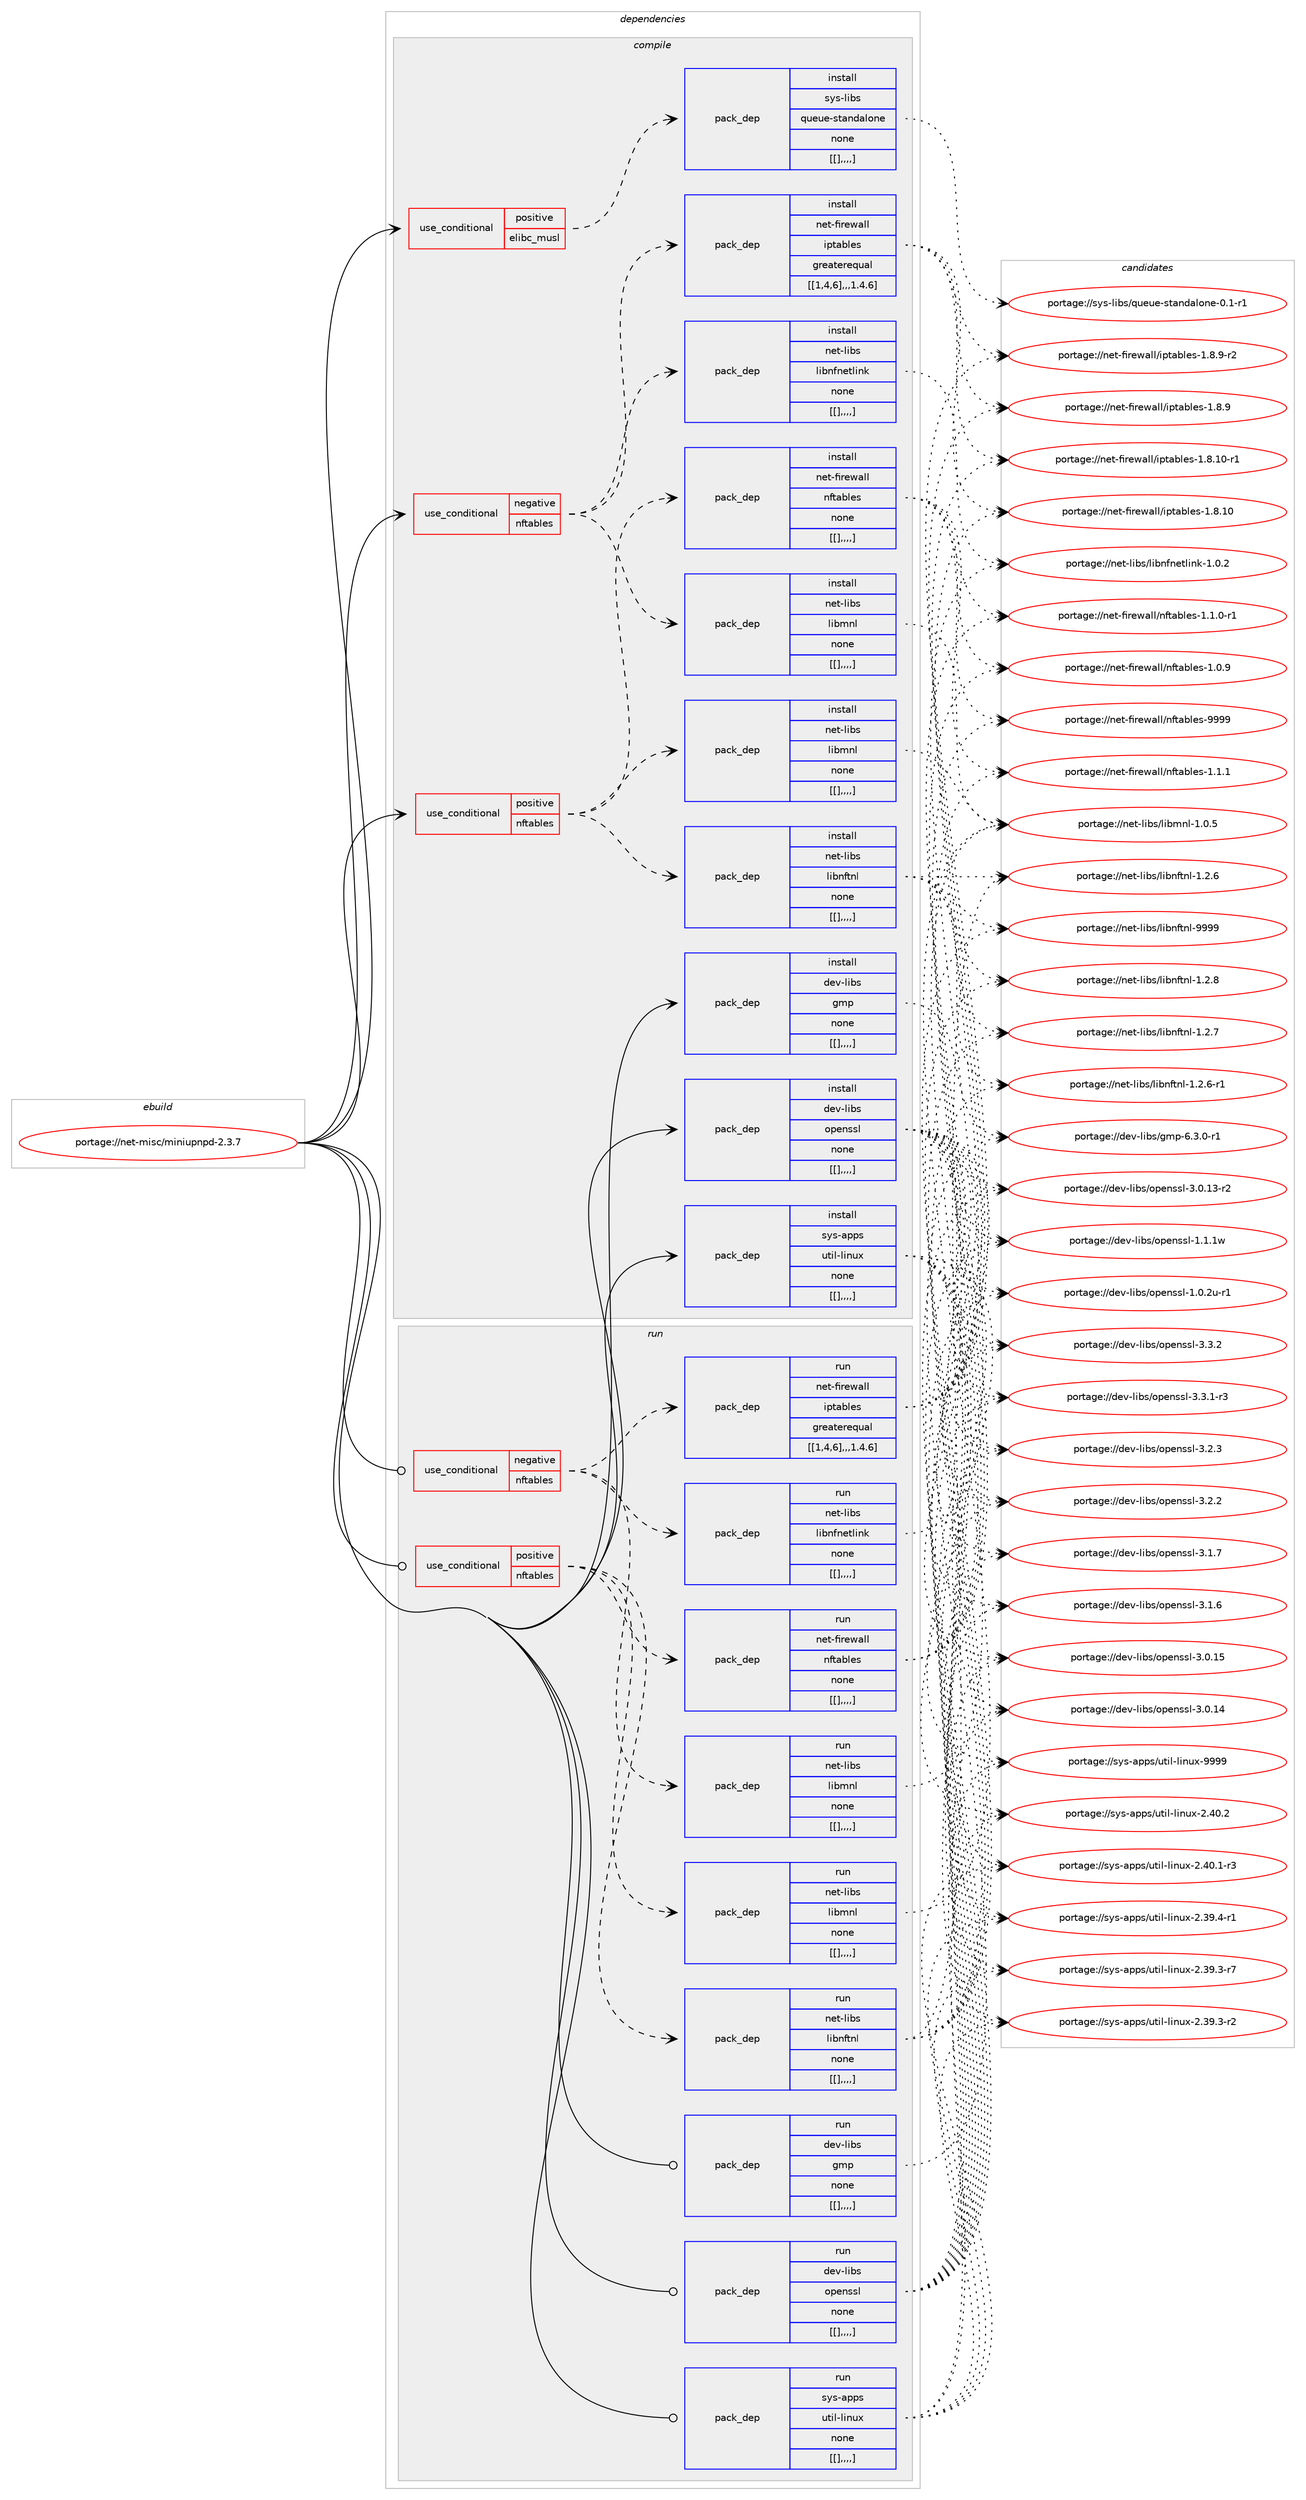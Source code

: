 digraph prolog {

# *************
# Graph options
# *************

newrank=true;
concentrate=true;
compound=true;
graph [rankdir=LR,fontname=Helvetica,fontsize=10,ranksep=1.5];#, ranksep=2.5, nodesep=0.2];
edge  [arrowhead=vee];
node  [fontname=Helvetica,fontsize=10];

# **********
# The ebuild
# **********

subgraph cluster_leftcol {
color=gray;
label=<<i>ebuild</i>>;
id [label="portage://net-misc/miniupnpd-2.3.7", color=red, width=4, href="../net-misc/miniupnpd-2.3.7.svg"];
}

# ****************
# The dependencies
# ****************

subgraph cluster_midcol {
color=gray;
label=<<i>dependencies</i>>;
subgraph cluster_compile {
fillcolor="#eeeeee";
style=filled;
label=<<i>compile</i>>;
subgraph cond103910 {
dependency394021 [label=<<TABLE BORDER="0" CELLBORDER="1" CELLSPACING="0" CELLPADDING="4"><TR><TD ROWSPAN="3" CELLPADDING="10">use_conditional</TD></TR><TR><TD>negative</TD></TR><TR><TD>nftables</TD></TR></TABLE>>, shape=none, color=red];
subgraph pack287153 {
dependency394083 [label=<<TABLE BORDER="0" CELLBORDER="1" CELLSPACING="0" CELLPADDING="4" WIDTH="220"><TR><TD ROWSPAN="6" CELLPADDING="30">pack_dep</TD></TR><TR><TD WIDTH="110">install</TD></TR><TR><TD>net-firewall</TD></TR><TR><TD>iptables</TD></TR><TR><TD>greaterequal</TD></TR><TR><TD>[[1,4,6],,,1.4.6]</TD></TR></TABLE>>, shape=none, color=blue];
}
dependency394021:e -> dependency394083:w [weight=20,style="dashed",arrowhead="vee"];
subgraph pack287208 {
dependency394137 [label=<<TABLE BORDER="0" CELLBORDER="1" CELLSPACING="0" CELLPADDING="4" WIDTH="220"><TR><TD ROWSPAN="6" CELLPADDING="30">pack_dep</TD></TR><TR><TD WIDTH="110">install</TD></TR><TR><TD>net-libs</TD></TR><TR><TD>libnfnetlink</TD></TR><TR><TD>none</TD></TR><TR><TD>[[],,,,]</TD></TR></TABLE>>, shape=none, color=blue];
}
dependency394021:e -> dependency394137:w [weight=20,style="dashed",arrowhead="vee"];
subgraph pack287259 {
dependency394188 [label=<<TABLE BORDER="0" CELLBORDER="1" CELLSPACING="0" CELLPADDING="4" WIDTH="220"><TR><TD ROWSPAN="6" CELLPADDING="30">pack_dep</TD></TR><TR><TD WIDTH="110">install</TD></TR><TR><TD>net-libs</TD></TR><TR><TD>libmnl</TD></TR><TR><TD>none</TD></TR><TR><TD>[[],,,,]</TD></TR></TABLE>>, shape=none, color=blue];
}
dependency394021:e -> dependency394188:w [weight=20,style="dashed",arrowhead="vee"];
}
id:e -> dependency394021:w [weight=20,style="solid",arrowhead="vee"];
subgraph cond103965 {
dependency394210 [label=<<TABLE BORDER="0" CELLBORDER="1" CELLSPACING="0" CELLPADDING="4"><TR><TD ROWSPAN="3" CELLPADDING="10">use_conditional</TD></TR><TR><TD>positive</TD></TR><TR><TD>elibc_musl</TD></TR></TABLE>>, shape=none, color=red];
subgraph pack287283 {
dependency394212 [label=<<TABLE BORDER="0" CELLBORDER="1" CELLSPACING="0" CELLPADDING="4" WIDTH="220"><TR><TD ROWSPAN="6" CELLPADDING="30">pack_dep</TD></TR><TR><TD WIDTH="110">install</TD></TR><TR><TD>sys-libs</TD></TR><TR><TD>queue-standalone</TD></TR><TR><TD>none</TD></TR><TR><TD>[[],,,,]</TD></TR></TABLE>>, shape=none, color=blue];
}
dependency394210:e -> dependency394212:w [weight=20,style="dashed",arrowhead="vee"];
}
id:e -> dependency394210:w [weight=20,style="solid",arrowhead="vee"];
subgraph cond103988 {
dependency394268 [label=<<TABLE BORDER="0" CELLBORDER="1" CELLSPACING="0" CELLPADDING="4"><TR><TD ROWSPAN="3" CELLPADDING="10">use_conditional</TD></TR><TR><TD>positive</TD></TR><TR><TD>nftables</TD></TR></TABLE>>, shape=none, color=red];
subgraph pack287382 {
dependency394453 [label=<<TABLE BORDER="0" CELLBORDER="1" CELLSPACING="0" CELLPADDING="4" WIDTH="220"><TR><TD ROWSPAN="6" CELLPADDING="30">pack_dep</TD></TR><TR><TD WIDTH="110">install</TD></TR><TR><TD>net-firewall</TD></TR><TR><TD>nftables</TD></TR><TR><TD>none</TD></TR><TR><TD>[[],,,,]</TD></TR></TABLE>>, shape=none, color=blue];
}
dependency394268:e -> dependency394453:w [weight=20,style="dashed",arrowhead="vee"];
subgraph pack287450 {
dependency394479 [label=<<TABLE BORDER="0" CELLBORDER="1" CELLSPACING="0" CELLPADDING="4" WIDTH="220"><TR><TD ROWSPAN="6" CELLPADDING="30">pack_dep</TD></TR><TR><TD WIDTH="110">install</TD></TR><TR><TD>net-libs</TD></TR><TR><TD>libnftnl</TD></TR><TR><TD>none</TD></TR><TR><TD>[[],,,,]</TD></TR></TABLE>>, shape=none, color=blue];
}
dependency394268:e -> dependency394479:w [weight=20,style="dashed",arrowhead="vee"];
subgraph pack287469 {
dependency394539 [label=<<TABLE BORDER="0" CELLBORDER="1" CELLSPACING="0" CELLPADDING="4" WIDTH="220"><TR><TD ROWSPAN="6" CELLPADDING="30">pack_dep</TD></TR><TR><TD WIDTH="110">install</TD></TR><TR><TD>net-libs</TD></TR><TR><TD>libmnl</TD></TR><TR><TD>none</TD></TR><TR><TD>[[],,,,]</TD></TR></TABLE>>, shape=none, color=blue];
}
dependency394268:e -> dependency394539:w [weight=20,style="dashed",arrowhead="vee"];
}
id:e -> dependency394268:w [weight=20,style="solid",arrowhead="vee"];
subgraph pack287505 {
dependency394544 [label=<<TABLE BORDER="0" CELLBORDER="1" CELLSPACING="0" CELLPADDING="4" WIDTH="220"><TR><TD ROWSPAN="6" CELLPADDING="30">pack_dep</TD></TR><TR><TD WIDTH="110">install</TD></TR><TR><TD>dev-libs</TD></TR><TR><TD>gmp</TD></TR><TR><TD>none</TD></TR><TR><TD>[[],,,,]</TD></TR></TABLE>>, shape=none, color=blue];
}
id:e -> dependency394544:w [weight=20,style="solid",arrowhead="vee"];
subgraph pack287508 {
dependency394546 [label=<<TABLE BORDER="0" CELLBORDER="1" CELLSPACING="0" CELLPADDING="4" WIDTH="220"><TR><TD ROWSPAN="6" CELLPADDING="30">pack_dep</TD></TR><TR><TD WIDTH="110">install</TD></TR><TR><TD>dev-libs</TD></TR><TR><TD>openssl</TD></TR><TR><TD>none</TD></TR><TR><TD>[[],,,,]</TD></TR></TABLE>>, shape=none, color=blue];
}
id:e -> dependency394546:w [weight=20,style="solid",arrowhead="vee"];
subgraph pack287524 {
dependency394609 [label=<<TABLE BORDER="0" CELLBORDER="1" CELLSPACING="0" CELLPADDING="4" WIDTH="220"><TR><TD ROWSPAN="6" CELLPADDING="30">pack_dep</TD></TR><TR><TD WIDTH="110">install</TD></TR><TR><TD>sys-apps</TD></TR><TR><TD>util-linux</TD></TR><TR><TD>none</TD></TR><TR><TD>[[],,,,]</TD></TR></TABLE>>, shape=none, color=blue];
}
id:e -> dependency394609:w [weight=20,style="solid",arrowhead="vee"];
}
subgraph cluster_compileandrun {
fillcolor="#eeeeee";
style=filled;
label=<<i>compile and run</i>>;
}
subgraph cluster_run {
fillcolor="#eeeeee";
style=filled;
label=<<i>run</i>>;
subgraph cond104104 {
dependency394619 [label=<<TABLE BORDER="0" CELLBORDER="1" CELLSPACING="0" CELLPADDING="4"><TR><TD ROWSPAN="3" CELLPADDING="10">use_conditional</TD></TR><TR><TD>negative</TD></TR><TR><TD>nftables</TD></TR></TABLE>>, shape=none, color=red];
subgraph pack287560 {
dependency394624 [label=<<TABLE BORDER="0" CELLBORDER="1" CELLSPACING="0" CELLPADDING="4" WIDTH="220"><TR><TD ROWSPAN="6" CELLPADDING="30">pack_dep</TD></TR><TR><TD WIDTH="110">run</TD></TR><TR><TD>net-firewall</TD></TR><TR><TD>iptables</TD></TR><TR><TD>greaterequal</TD></TR><TR><TD>[[1,4,6],,,1.4.6]</TD></TR></TABLE>>, shape=none, color=blue];
}
dependency394619:e -> dependency394624:w [weight=20,style="dashed",arrowhead="vee"];
subgraph pack287589 {
dependency394692 [label=<<TABLE BORDER="0" CELLBORDER="1" CELLSPACING="0" CELLPADDING="4" WIDTH="220"><TR><TD ROWSPAN="6" CELLPADDING="30">pack_dep</TD></TR><TR><TD WIDTH="110">run</TD></TR><TR><TD>net-libs</TD></TR><TR><TD>libnfnetlink</TD></TR><TR><TD>none</TD></TR><TR><TD>[[],,,,]</TD></TR></TABLE>>, shape=none, color=blue];
}
dependency394619:e -> dependency394692:w [weight=20,style="dashed",arrowhead="vee"];
subgraph pack287632 {
dependency394737 [label=<<TABLE BORDER="0" CELLBORDER="1" CELLSPACING="0" CELLPADDING="4" WIDTH="220"><TR><TD ROWSPAN="6" CELLPADDING="30">pack_dep</TD></TR><TR><TD WIDTH="110">run</TD></TR><TR><TD>net-libs</TD></TR><TR><TD>libmnl</TD></TR><TR><TD>none</TD></TR><TR><TD>[[],,,,]</TD></TR></TABLE>>, shape=none, color=blue];
}
dependency394619:e -> dependency394737:w [weight=20,style="dashed",arrowhead="vee"];
}
id:e -> dependency394619:w [weight=20,style="solid",arrowhead="odot"];
subgraph cond104142 {
dependency394764 [label=<<TABLE BORDER="0" CELLBORDER="1" CELLSPACING="0" CELLPADDING="4"><TR><TD ROWSPAN="3" CELLPADDING="10">use_conditional</TD></TR><TR><TD>positive</TD></TR><TR><TD>nftables</TD></TR></TABLE>>, shape=none, color=red];
subgraph pack287651 {
dependency394788 [label=<<TABLE BORDER="0" CELLBORDER="1" CELLSPACING="0" CELLPADDING="4" WIDTH="220"><TR><TD ROWSPAN="6" CELLPADDING="30">pack_dep</TD></TR><TR><TD WIDTH="110">run</TD></TR><TR><TD>net-firewall</TD></TR><TR><TD>nftables</TD></TR><TR><TD>none</TD></TR><TR><TD>[[],,,,]</TD></TR></TABLE>>, shape=none, color=blue];
}
dependency394764:e -> dependency394788:w [weight=20,style="dashed",arrowhead="vee"];
subgraph pack287702 {
dependency394832 [label=<<TABLE BORDER="0" CELLBORDER="1" CELLSPACING="0" CELLPADDING="4" WIDTH="220"><TR><TD ROWSPAN="6" CELLPADDING="30">pack_dep</TD></TR><TR><TD WIDTH="110">run</TD></TR><TR><TD>net-libs</TD></TR><TR><TD>libnftnl</TD></TR><TR><TD>none</TD></TR><TR><TD>[[],,,,]</TD></TR></TABLE>>, shape=none, color=blue];
}
dependency394764:e -> dependency394832:w [weight=20,style="dashed",arrowhead="vee"];
subgraph pack287704 {
dependency394877 [label=<<TABLE BORDER="0" CELLBORDER="1" CELLSPACING="0" CELLPADDING="4" WIDTH="220"><TR><TD ROWSPAN="6" CELLPADDING="30">pack_dep</TD></TR><TR><TD WIDTH="110">run</TD></TR><TR><TD>net-libs</TD></TR><TR><TD>libmnl</TD></TR><TR><TD>none</TD></TR><TR><TD>[[],,,,]</TD></TR></TABLE>>, shape=none, color=blue];
}
dependency394764:e -> dependency394877:w [weight=20,style="dashed",arrowhead="vee"];
}
id:e -> dependency394764:w [weight=20,style="solid",arrowhead="odot"];
subgraph pack287772 {
dependency394925 [label=<<TABLE BORDER="0" CELLBORDER="1" CELLSPACING="0" CELLPADDING="4" WIDTH="220"><TR><TD ROWSPAN="6" CELLPADDING="30">pack_dep</TD></TR><TR><TD WIDTH="110">run</TD></TR><TR><TD>dev-libs</TD></TR><TR><TD>gmp</TD></TR><TR><TD>none</TD></TR><TR><TD>[[],,,,]</TD></TR></TABLE>>, shape=none, color=blue];
}
id:e -> dependency394925:w [weight=20,style="solid",arrowhead="odot"];
subgraph pack287775 {
dependency394929 [label=<<TABLE BORDER="0" CELLBORDER="1" CELLSPACING="0" CELLPADDING="4" WIDTH="220"><TR><TD ROWSPAN="6" CELLPADDING="30">pack_dep</TD></TR><TR><TD WIDTH="110">run</TD></TR><TR><TD>dev-libs</TD></TR><TR><TD>openssl</TD></TR><TR><TD>none</TD></TR><TR><TD>[[],,,,]</TD></TR></TABLE>>, shape=none, color=blue];
}
id:e -> dependency394929:w [weight=20,style="solid",arrowhead="odot"];
subgraph pack287797 {
dependency394956 [label=<<TABLE BORDER="0" CELLBORDER="1" CELLSPACING="0" CELLPADDING="4" WIDTH="220"><TR><TD ROWSPAN="6" CELLPADDING="30">pack_dep</TD></TR><TR><TD WIDTH="110">run</TD></TR><TR><TD>sys-apps</TD></TR><TR><TD>util-linux</TD></TR><TR><TD>none</TD></TR><TR><TD>[[],,,,]</TD></TR></TABLE>>, shape=none, color=blue];
}
id:e -> dependency394956:w [weight=20,style="solid",arrowhead="odot"];
}
}

# **************
# The candidates
# **************

subgraph cluster_choices {
rank=same;
color=gray;
label=<<i>candidates</i>>;

subgraph choice286132 {
color=black;
nodesep=1;
choice1101011164510210511410111997108108471051121169798108101115454946564649484511449 [label="portage://net-firewall/iptables-1.8.10-r1", color=red, width=4,href="../net-firewall/iptables-1.8.10-r1.svg"];
choice110101116451021051141011199710810847105112116979810810111545494656464948 [label="portage://net-firewall/iptables-1.8.10", color=red, width=4,href="../net-firewall/iptables-1.8.10.svg"];
choice11010111645102105114101119971081084710511211697981081011154549465646574511450 [label="portage://net-firewall/iptables-1.8.9-r2", color=red, width=4,href="../net-firewall/iptables-1.8.9-r2.svg"];
choice1101011164510210511410111997108108471051121169798108101115454946564657 [label="portage://net-firewall/iptables-1.8.9", color=red, width=4,href="../net-firewall/iptables-1.8.9.svg"];
dependency394083:e -> choice1101011164510210511410111997108108471051121169798108101115454946564649484511449:w [style=dotted,weight="100"];
dependency394083:e -> choice110101116451021051141011199710810847105112116979810810111545494656464948:w [style=dotted,weight="100"];
dependency394083:e -> choice11010111645102105114101119971081084710511211697981081011154549465646574511450:w [style=dotted,weight="100"];
dependency394083:e -> choice1101011164510210511410111997108108471051121169798108101115454946564657:w [style=dotted,weight="100"];
}
subgraph choice286136 {
color=black;
nodesep=1;
choice11010111645108105981154710810598110102110101116108105110107454946484650 [label="portage://net-libs/libnfnetlink-1.0.2", color=red, width=4,href="../net-libs/libnfnetlink-1.0.2.svg"];
dependency394137:e -> choice11010111645108105981154710810598110102110101116108105110107454946484650:w [style=dotted,weight="100"];
}
subgraph choice286138 {
color=black;
nodesep=1;
choice11010111645108105981154710810598109110108454946484653 [label="portage://net-libs/libmnl-1.0.5", color=red, width=4,href="../net-libs/libmnl-1.0.5.svg"];
dependency394188:e -> choice11010111645108105981154710810598109110108454946484653:w [style=dotted,weight="100"];
}
subgraph choice286153 {
color=black;
nodesep=1;
choice115121115451081059811547113117101117101451151169711010097108111110101454846494511449 [label="portage://sys-libs/queue-standalone-0.1-r1", color=red, width=4,href="../sys-libs/queue-standalone-0.1-r1.svg"];
dependency394212:e -> choice115121115451081059811547113117101117101451151169711010097108111110101454846494511449:w [style=dotted,weight="100"];
}
subgraph choice286154 {
color=black;
nodesep=1;
choice11010111645102105114101119971081084711010211697981081011154557575757 [label="portage://net-firewall/nftables-9999", color=red, width=4,href="../net-firewall/nftables-9999.svg"];
choice1101011164510210511410111997108108471101021169798108101115454946494649 [label="portage://net-firewall/nftables-1.1.1", color=red, width=4,href="../net-firewall/nftables-1.1.1.svg"];
choice11010111645102105114101119971081084711010211697981081011154549464946484511449 [label="portage://net-firewall/nftables-1.1.0-r1", color=red, width=4,href="../net-firewall/nftables-1.1.0-r1.svg"];
choice1101011164510210511410111997108108471101021169798108101115454946484657 [label="portage://net-firewall/nftables-1.0.9", color=red, width=4,href="../net-firewall/nftables-1.0.9.svg"];
dependency394453:e -> choice11010111645102105114101119971081084711010211697981081011154557575757:w [style=dotted,weight="100"];
dependency394453:e -> choice1101011164510210511410111997108108471101021169798108101115454946494649:w [style=dotted,weight="100"];
dependency394453:e -> choice11010111645102105114101119971081084711010211697981081011154549464946484511449:w [style=dotted,weight="100"];
dependency394453:e -> choice1101011164510210511410111997108108471101021169798108101115454946484657:w [style=dotted,weight="100"];
}
subgraph choice286168 {
color=black;
nodesep=1;
choice110101116451081059811547108105981101021161101084557575757 [label="portage://net-libs/libnftnl-9999", color=red, width=4,href="../net-libs/libnftnl-9999.svg"];
choice11010111645108105981154710810598110102116110108454946504656 [label="portage://net-libs/libnftnl-1.2.8", color=red, width=4,href="../net-libs/libnftnl-1.2.8.svg"];
choice11010111645108105981154710810598110102116110108454946504655 [label="portage://net-libs/libnftnl-1.2.7", color=red, width=4,href="../net-libs/libnftnl-1.2.7.svg"];
choice110101116451081059811547108105981101021161101084549465046544511449 [label="portage://net-libs/libnftnl-1.2.6-r1", color=red, width=4,href="../net-libs/libnftnl-1.2.6-r1.svg"];
choice11010111645108105981154710810598110102116110108454946504654 [label="portage://net-libs/libnftnl-1.2.6", color=red, width=4,href="../net-libs/libnftnl-1.2.6.svg"];
dependency394479:e -> choice110101116451081059811547108105981101021161101084557575757:w [style=dotted,weight="100"];
dependency394479:e -> choice11010111645108105981154710810598110102116110108454946504656:w [style=dotted,weight="100"];
dependency394479:e -> choice11010111645108105981154710810598110102116110108454946504655:w [style=dotted,weight="100"];
dependency394479:e -> choice110101116451081059811547108105981101021161101084549465046544511449:w [style=dotted,weight="100"];
dependency394479:e -> choice11010111645108105981154710810598110102116110108454946504654:w [style=dotted,weight="100"];
}
subgraph choice286184 {
color=black;
nodesep=1;
choice11010111645108105981154710810598109110108454946484653 [label="portage://net-libs/libmnl-1.0.5", color=red, width=4,href="../net-libs/libmnl-1.0.5.svg"];
dependency394539:e -> choice11010111645108105981154710810598109110108454946484653:w [style=dotted,weight="100"];
}
subgraph choice286216 {
color=black;
nodesep=1;
choice1001011184510810598115471031091124554465146484511449 [label="portage://dev-libs/gmp-6.3.0-r1", color=red, width=4,href="../dev-libs/gmp-6.3.0-r1.svg"];
dependency394544:e -> choice1001011184510810598115471031091124554465146484511449:w [style=dotted,weight="100"];
}
subgraph choice286236 {
color=black;
nodesep=1;
choice100101118451081059811547111112101110115115108455146514650 [label="portage://dev-libs/openssl-3.3.2", color=red, width=4,href="../dev-libs/openssl-3.3.2.svg"];
choice1001011184510810598115471111121011101151151084551465146494511451 [label="portage://dev-libs/openssl-3.3.1-r3", color=red, width=4,href="../dev-libs/openssl-3.3.1-r3.svg"];
choice100101118451081059811547111112101110115115108455146504651 [label="portage://dev-libs/openssl-3.2.3", color=red, width=4,href="../dev-libs/openssl-3.2.3.svg"];
choice100101118451081059811547111112101110115115108455146504650 [label="portage://dev-libs/openssl-3.2.2", color=red, width=4,href="../dev-libs/openssl-3.2.2.svg"];
choice100101118451081059811547111112101110115115108455146494655 [label="portage://dev-libs/openssl-3.1.7", color=red, width=4,href="../dev-libs/openssl-3.1.7.svg"];
choice100101118451081059811547111112101110115115108455146494654 [label="portage://dev-libs/openssl-3.1.6", color=red, width=4,href="../dev-libs/openssl-3.1.6.svg"];
choice10010111845108105981154711111210111011511510845514648464953 [label="portage://dev-libs/openssl-3.0.15", color=red, width=4,href="../dev-libs/openssl-3.0.15.svg"];
choice10010111845108105981154711111210111011511510845514648464952 [label="portage://dev-libs/openssl-3.0.14", color=red, width=4,href="../dev-libs/openssl-3.0.14.svg"];
choice100101118451081059811547111112101110115115108455146484649514511450 [label="portage://dev-libs/openssl-3.0.13-r2", color=red, width=4,href="../dev-libs/openssl-3.0.13-r2.svg"];
choice100101118451081059811547111112101110115115108454946494649119 [label="portage://dev-libs/openssl-1.1.1w", color=red, width=4,href="../dev-libs/openssl-1.1.1w.svg"];
choice1001011184510810598115471111121011101151151084549464846501174511449 [label="portage://dev-libs/openssl-1.0.2u-r1", color=red, width=4,href="../dev-libs/openssl-1.0.2u-r1.svg"];
dependency394546:e -> choice100101118451081059811547111112101110115115108455146514650:w [style=dotted,weight="100"];
dependency394546:e -> choice1001011184510810598115471111121011101151151084551465146494511451:w [style=dotted,weight="100"];
dependency394546:e -> choice100101118451081059811547111112101110115115108455146504651:w [style=dotted,weight="100"];
dependency394546:e -> choice100101118451081059811547111112101110115115108455146504650:w [style=dotted,weight="100"];
dependency394546:e -> choice100101118451081059811547111112101110115115108455146494655:w [style=dotted,weight="100"];
dependency394546:e -> choice100101118451081059811547111112101110115115108455146494654:w [style=dotted,weight="100"];
dependency394546:e -> choice10010111845108105981154711111210111011511510845514648464953:w [style=dotted,weight="100"];
dependency394546:e -> choice10010111845108105981154711111210111011511510845514648464952:w [style=dotted,weight="100"];
dependency394546:e -> choice100101118451081059811547111112101110115115108455146484649514511450:w [style=dotted,weight="100"];
dependency394546:e -> choice100101118451081059811547111112101110115115108454946494649119:w [style=dotted,weight="100"];
dependency394546:e -> choice1001011184510810598115471111121011101151151084549464846501174511449:w [style=dotted,weight="100"];
}
subgraph choice286263 {
color=black;
nodesep=1;
choice115121115459711211211547117116105108451081051101171204557575757 [label="portage://sys-apps/util-linux-9999", color=red, width=4,href="../sys-apps/util-linux-9999.svg"];
choice1151211154597112112115471171161051084510810511011712045504652484650 [label="portage://sys-apps/util-linux-2.40.2", color=red, width=4,href="../sys-apps/util-linux-2.40.2.svg"];
choice11512111545971121121154711711610510845108105110117120455046524846494511451 [label="portage://sys-apps/util-linux-2.40.1-r3", color=red, width=4,href="../sys-apps/util-linux-2.40.1-r3.svg"];
choice11512111545971121121154711711610510845108105110117120455046515746524511449 [label="portage://sys-apps/util-linux-2.39.4-r1", color=red, width=4,href="../sys-apps/util-linux-2.39.4-r1.svg"];
choice11512111545971121121154711711610510845108105110117120455046515746514511455 [label="portage://sys-apps/util-linux-2.39.3-r7", color=red, width=4,href="../sys-apps/util-linux-2.39.3-r7.svg"];
choice11512111545971121121154711711610510845108105110117120455046515746514511450 [label="portage://sys-apps/util-linux-2.39.3-r2", color=red, width=4,href="../sys-apps/util-linux-2.39.3-r2.svg"];
dependency394609:e -> choice115121115459711211211547117116105108451081051101171204557575757:w [style=dotted,weight="100"];
dependency394609:e -> choice1151211154597112112115471171161051084510810511011712045504652484650:w [style=dotted,weight="100"];
dependency394609:e -> choice11512111545971121121154711711610510845108105110117120455046524846494511451:w [style=dotted,weight="100"];
dependency394609:e -> choice11512111545971121121154711711610510845108105110117120455046515746524511449:w [style=dotted,weight="100"];
dependency394609:e -> choice11512111545971121121154711711610510845108105110117120455046515746514511455:w [style=dotted,weight="100"];
dependency394609:e -> choice11512111545971121121154711711610510845108105110117120455046515746514511450:w [style=dotted,weight="100"];
}
subgraph choice286290 {
color=black;
nodesep=1;
choice1101011164510210511410111997108108471051121169798108101115454946564649484511449 [label="portage://net-firewall/iptables-1.8.10-r1", color=red, width=4,href="../net-firewall/iptables-1.8.10-r1.svg"];
choice110101116451021051141011199710810847105112116979810810111545494656464948 [label="portage://net-firewall/iptables-1.8.10", color=red, width=4,href="../net-firewall/iptables-1.8.10.svg"];
choice11010111645102105114101119971081084710511211697981081011154549465646574511450 [label="portage://net-firewall/iptables-1.8.9-r2", color=red, width=4,href="../net-firewall/iptables-1.8.9-r2.svg"];
choice1101011164510210511410111997108108471051121169798108101115454946564657 [label="portage://net-firewall/iptables-1.8.9", color=red, width=4,href="../net-firewall/iptables-1.8.9.svg"];
dependency394624:e -> choice1101011164510210511410111997108108471051121169798108101115454946564649484511449:w [style=dotted,weight="100"];
dependency394624:e -> choice110101116451021051141011199710810847105112116979810810111545494656464948:w [style=dotted,weight="100"];
dependency394624:e -> choice11010111645102105114101119971081084710511211697981081011154549465646574511450:w [style=dotted,weight="100"];
dependency394624:e -> choice1101011164510210511410111997108108471051121169798108101115454946564657:w [style=dotted,weight="100"];
}
subgraph choice286296 {
color=black;
nodesep=1;
choice11010111645108105981154710810598110102110101116108105110107454946484650 [label="portage://net-libs/libnfnetlink-1.0.2", color=red, width=4,href="../net-libs/libnfnetlink-1.0.2.svg"];
dependency394692:e -> choice11010111645108105981154710810598110102110101116108105110107454946484650:w [style=dotted,weight="100"];
}
subgraph choice286316 {
color=black;
nodesep=1;
choice11010111645108105981154710810598109110108454946484653 [label="portage://net-libs/libmnl-1.0.5", color=red, width=4,href="../net-libs/libmnl-1.0.5.svg"];
dependency394737:e -> choice11010111645108105981154710810598109110108454946484653:w [style=dotted,weight="100"];
}
subgraph choice286330 {
color=black;
nodesep=1;
choice11010111645102105114101119971081084711010211697981081011154557575757 [label="portage://net-firewall/nftables-9999", color=red, width=4,href="../net-firewall/nftables-9999.svg"];
choice1101011164510210511410111997108108471101021169798108101115454946494649 [label="portage://net-firewall/nftables-1.1.1", color=red, width=4,href="../net-firewall/nftables-1.1.1.svg"];
choice11010111645102105114101119971081084711010211697981081011154549464946484511449 [label="portage://net-firewall/nftables-1.1.0-r1", color=red, width=4,href="../net-firewall/nftables-1.1.0-r1.svg"];
choice1101011164510210511410111997108108471101021169798108101115454946484657 [label="portage://net-firewall/nftables-1.0.9", color=red, width=4,href="../net-firewall/nftables-1.0.9.svg"];
dependency394788:e -> choice11010111645102105114101119971081084711010211697981081011154557575757:w [style=dotted,weight="100"];
dependency394788:e -> choice1101011164510210511410111997108108471101021169798108101115454946494649:w [style=dotted,weight="100"];
dependency394788:e -> choice11010111645102105114101119971081084711010211697981081011154549464946484511449:w [style=dotted,weight="100"];
dependency394788:e -> choice1101011164510210511410111997108108471101021169798108101115454946484657:w [style=dotted,weight="100"];
}
subgraph choice286354 {
color=black;
nodesep=1;
choice110101116451081059811547108105981101021161101084557575757 [label="portage://net-libs/libnftnl-9999", color=red, width=4,href="../net-libs/libnftnl-9999.svg"];
choice11010111645108105981154710810598110102116110108454946504656 [label="portage://net-libs/libnftnl-1.2.8", color=red, width=4,href="../net-libs/libnftnl-1.2.8.svg"];
choice11010111645108105981154710810598110102116110108454946504655 [label="portage://net-libs/libnftnl-1.2.7", color=red, width=4,href="../net-libs/libnftnl-1.2.7.svg"];
choice110101116451081059811547108105981101021161101084549465046544511449 [label="portage://net-libs/libnftnl-1.2.6-r1", color=red, width=4,href="../net-libs/libnftnl-1.2.6-r1.svg"];
choice11010111645108105981154710810598110102116110108454946504654 [label="portage://net-libs/libnftnl-1.2.6", color=red, width=4,href="../net-libs/libnftnl-1.2.6.svg"];
dependency394832:e -> choice110101116451081059811547108105981101021161101084557575757:w [style=dotted,weight="100"];
dependency394832:e -> choice11010111645108105981154710810598110102116110108454946504656:w [style=dotted,weight="100"];
dependency394832:e -> choice11010111645108105981154710810598110102116110108454946504655:w [style=dotted,weight="100"];
dependency394832:e -> choice110101116451081059811547108105981101021161101084549465046544511449:w [style=dotted,weight="100"];
dependency394832:e -> choice11010111645108105981154710810598110102116110108454946504654:w [style=dotted,weight="100"];
}
subgraph choice286358 {
color=black;
nodesep=1;
choice11010111645108105981154710810598109110108454946484653 [label="portage://net-libs/libmnl-1.0.5", color=red, width=4,href="../net-libs/libmnl-1.0.5.svg"];
dependency394877:e -> choice11010111645108105981154710810598109110108454946484653:w [style=dotted,weight="100"];
}
subgraph choice286361 {
color=black;
nodesep=1;
choice1001011184510810598115471031091124554465146484511449 [label="portage://dev-libs/gmp-6.3.0-r1", color=red, width=4,href="../dev-libs/gmp-6.3.0-r1.svg"];
dependency394925:e -> choice1001011184510810598115471031091124554465146484511449:w [style=dotted,weight="100"];
}
subgraph choice286375 {
color=black;
nodesep=1;
choice100101118451081059811547111112101110115115108455146514650 [label="portage://dev-libs/openssl-3.3.2", color=red, width=4,href="../dev-libs/openssl-3.3.2.svg"];
choice1001011184510810598115471111121011101151151084551465146494511451 [label="portage://dev-libs/openssl-3.3.1-r3", color=red, width=4,href="../dev-libs/openssl-3.3.1-r3.svg"];
choice100101118451081059811547111112101110115115108455146504651 [label="portage://dev-libs/openssl-3.2.3", color=red, width=4,href="../dev-libs/openssl-3.2.3.svg"];
choice100101118451081059811547111112101110115115108455146504650 [label="portage://dev-libs/openssl-3.2.2", color=red, width=4,href="../dev-libs/openssl-3.2.2.svg"];
choice100101118451081059811547111112101110115115108455146494655 [label="portage://dev-libs/openssl-3.1.7", color=red, width=4,href="../dev-libs/openssl-3.1.7.svg"];
choice100101118451081059811547111112101110115115108455146494654 [label="portage://dev-libs/openssl-3.1.6", color=red, width=4,href="../dev-libs/openssl-3.1.6.svg"];
choice10010111845108105981154711111210111011511510845514648464953 [label="portage://dev-libs/openssl-3.0.15", color=red, width=4,href="../dev-libs/openssl-3.0.15.svg"];
choice10010111845108105981154711111210111011511510845514648464952 [label="portage://dev-libs/openssl-3.0.14", color=red, width=4,href="../dev-libs/openssl-3.0.14.svg"];
choice100101118451081059811547111112101110115115108455146484649514511450 [label="portage://dev-libs/openssl-3.0.13-r2", color=red, width=4,href="../dev-libs/openssl-3.0.13-r2.svg"];
choice100101118451081059811547111112101110115115108454946494649119 [label="portage://dev-libs/openssl-1.1.1w", color=red, width=4,href="../dev-libs/openssl-1.1.1w.svg"];
choice1001011184510810598115471111121011101151151084549464846501174511449 [label="portage://dev-libs/openssl-1.0.2u-r1", color=red, width=4,href="../dev-libs/openssl-1.0.2u-r1.svg"];
dependency394929:e -> choice100101118451081059811547111112101110115115108455146514650:w [style=dotted,weight="100"];
dependency394929:e -> choice1001011184510810598115471111121011101151151084551465146494511451:w [style=dotted,weight="100"];
dependency394929:e -> choice100101118451081059811547111112101110115115108455146504651:w [style=dotted,weight="100"];
dependency394929:e -> choice100101118451081059811547111112101110115115108455146504650:w [style=dotted,weight="100"];
dependency394929:e -> choice100101118451081059811547111112101110115115108455146494655:w [style=dotted,weight="100"];
dependency394929:e -> choice100101118451081059811547111112101110115115108455146494654:w [style=dotted,weight="100"];
dependency394929:e -> choice10010111845108105981154711111210111011511510845514648464953:w [style=dotted,weight="100"];
dependency394929:e -> choice10010111845108105981154711111210111011511510845514648464952:w [style=dotted,weight="100"];
dependency394929:e -> choice100101118451081059811547111112101110115115108455146484649514511450:w [style=dotted,weight="100"];
dependency394929:e -> choice100101118451081059811547111112101110115115108454946494649119:w [style=dotted,weight="100"];
dependency394929:e -> choice1001011184510810598115471111121011101151151084549464846501174511449:w [style=dotted,weight="100"];
}
subgraph choice286395 {
color=black;
nodesep=1;
choice115121115459711211211547117116105108451081051101171204557575757 [label="portage://sys-apps/util-linux-9999", color=red, width=4,href="../sys-apps/util-linux-9999.svg"];
choice1151211154597112112115471171161051084510810511011712045504652484650 [label="portage://sys-apps/util-linux-2.40.2", color=red, width=4,href="../sys-apps/util-linux-2.40.2.svg"];
choice11512111545971121121154711711610510845108105110117120455046524846494511451 [label="portage://sys-apps/util-linux-2.40.1-r3", color=red, width=4,href="../sys-apps/util-linux-2.40.1-r3.svg"];
choice11512111545971121121154711711610510845108105110117120455046515746524511449 [label="portage://sys-apps/util-linux-2.39.4-r1", color=red, width=4,href="../sys-apps/util-linux-2.39.4-r1.svg"];
choice11512111545971121121154711711610510845108105110117120455046515746514511455 [label="portage://sys-apps/util-linux-2.39.3-r7", color=red, width=4,href="../sys-apps/util-linux-2.39.3-r7.svg"];
choice11512111545971121121154711711610510845108105110117120455046515746514511450 [label="portage://sys-apps/util-linux-2.39.3-r2", color=red, width=4,href="../sys-apps/util-linux-2.39.3-r2.svg"];
dependency394956:e -> choice115121115459711211211547117116105108451081051101171204557575757:w [style=dotted,weight="100"];
dependency394956:e -> choice1151211154597112112115471171161051084510810511011712045504652484650:w [style=dotted,weight="100"];
dependency394956:e -> choice11512111545971121121154711711610510845108105110117120455046524846494511451:w [style=dotted,weight="100"];
dependency394956:e -> choice11512111545971121121154711711610510845108105110117120455046515746524511449:w [style=dotted,weight="100"];
dependency394956:e -> choice11512111545971121121154711711610510845108105110117120455046515746514511455:w [style=dotted,weight="100"];
dependency394956:e -> choice11512111545971121121154711711610510845108105110117120455046515746514511450:w [style=dotted,weight="100"];
}
}

}
